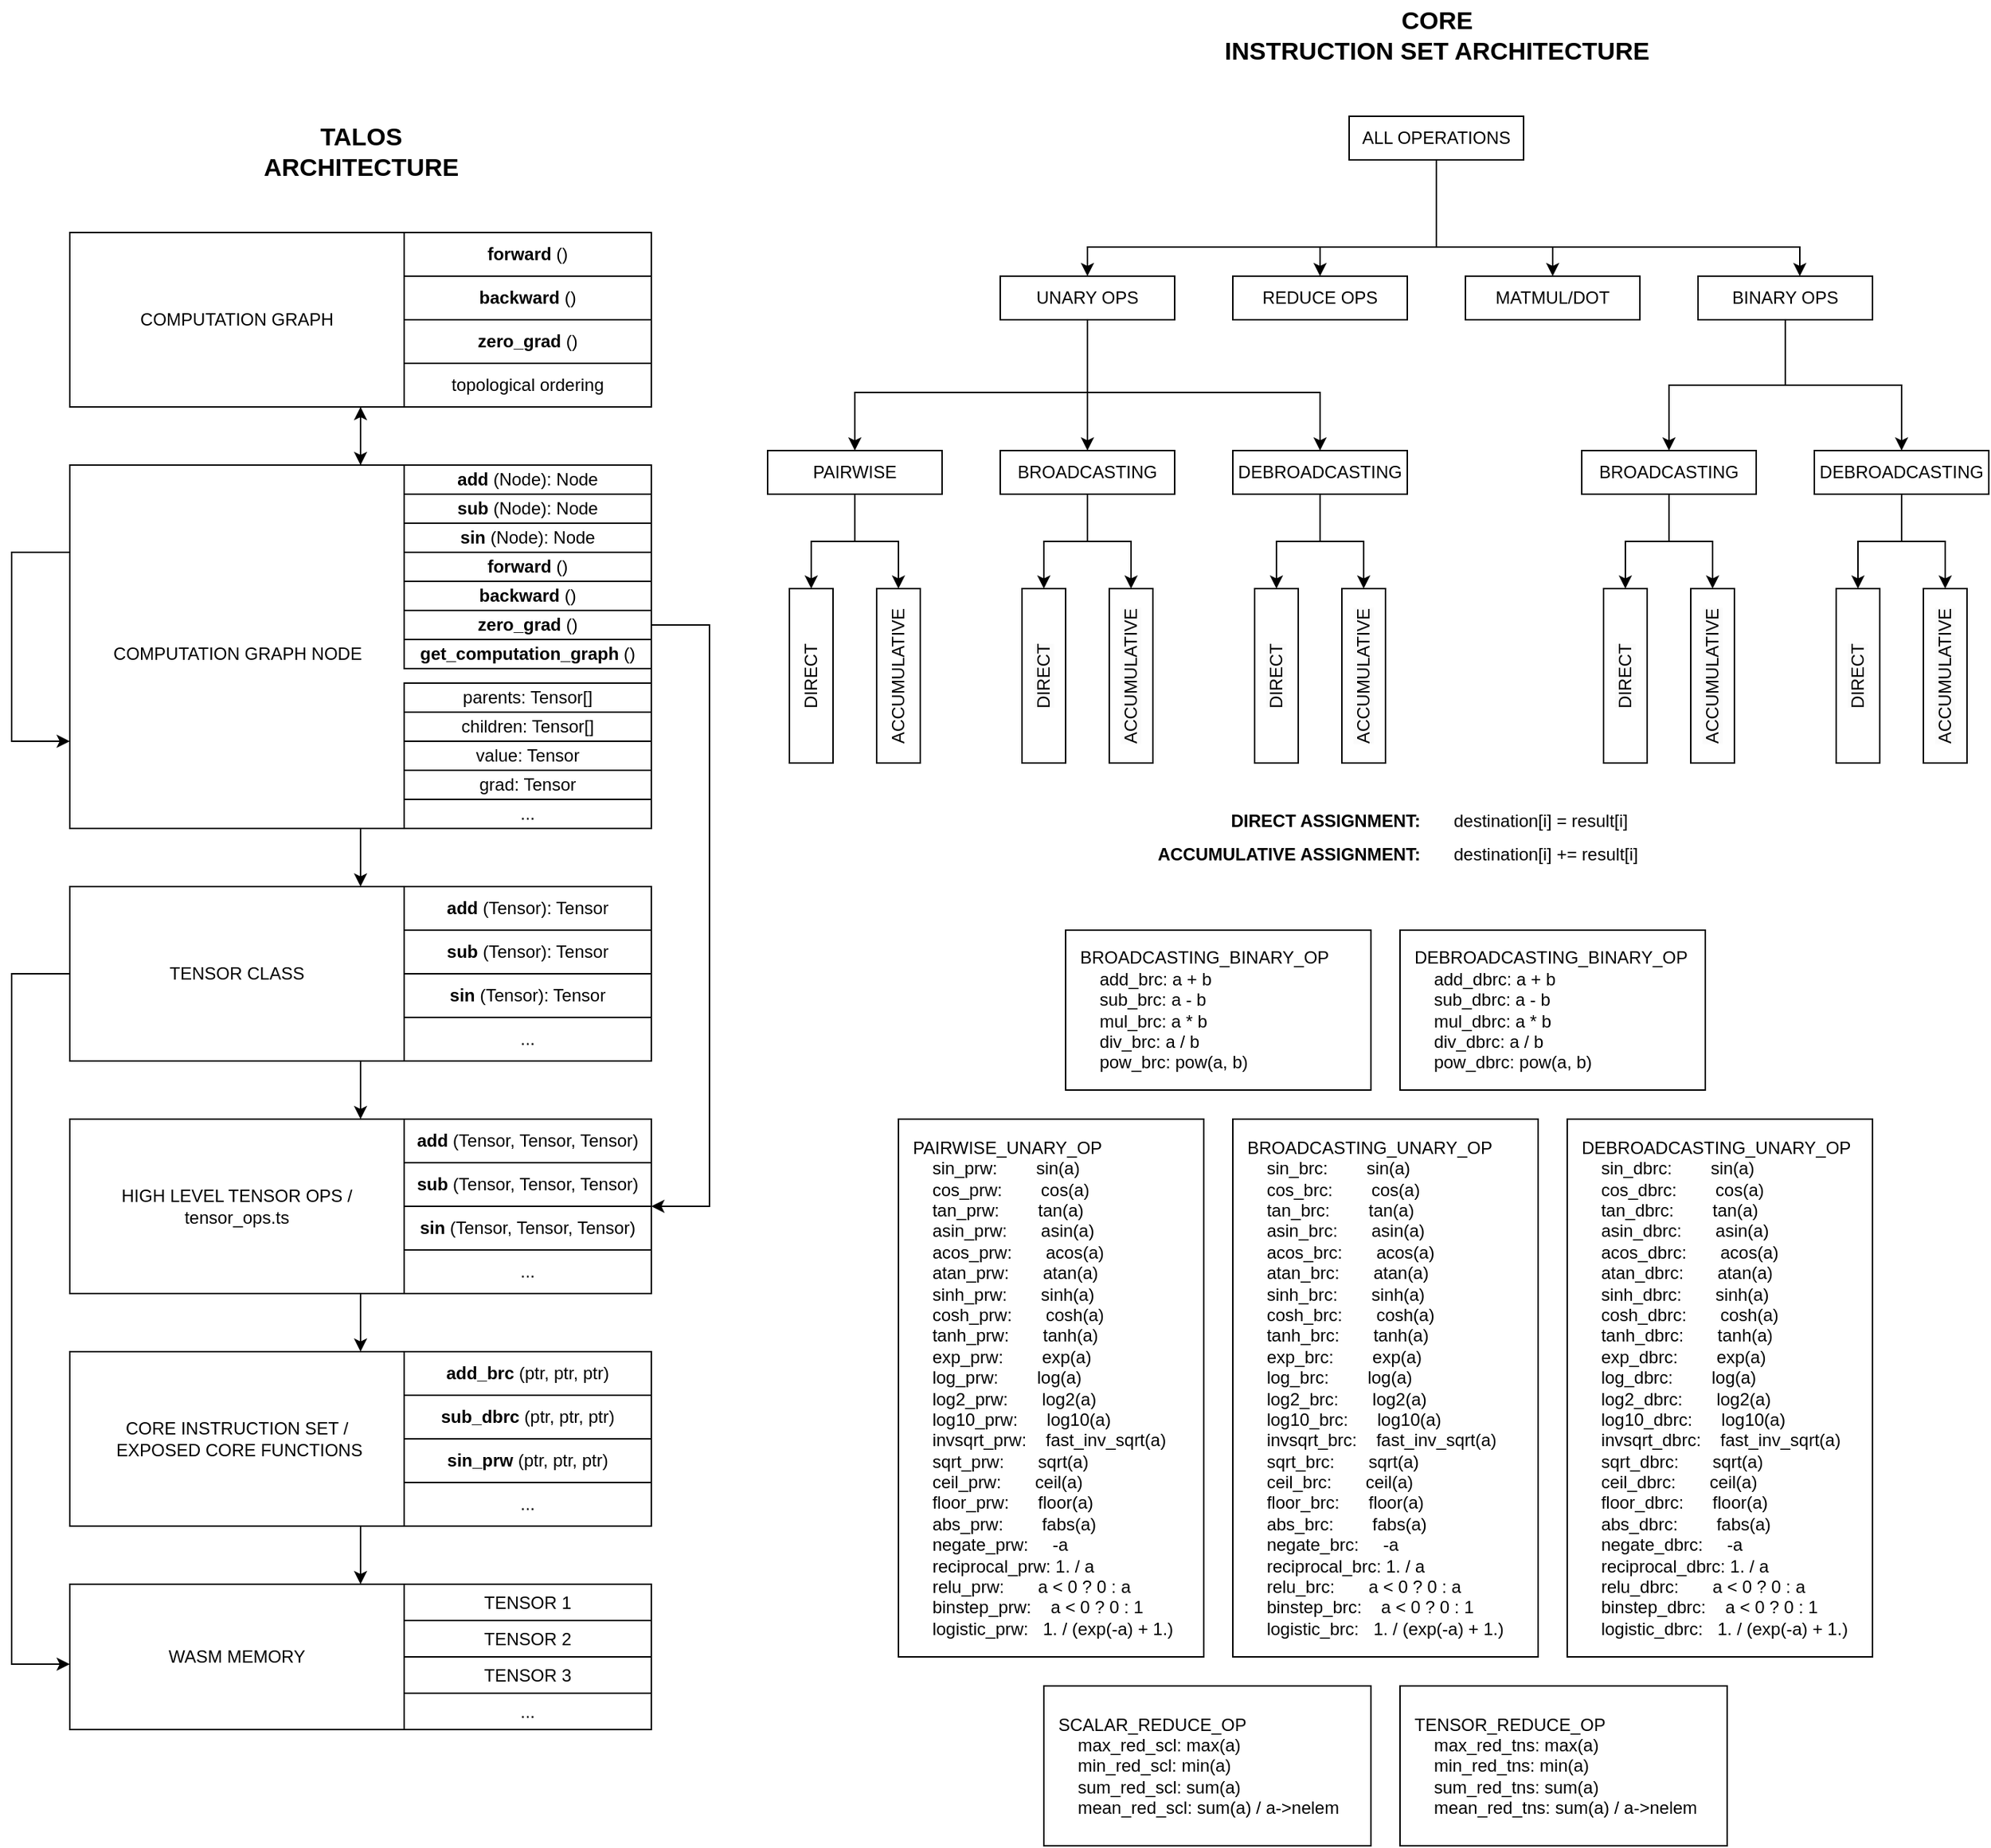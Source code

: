 <mxfile version="24.2.5" type="device">
  <diagram name="Page-1" id="NC5xg8n6S5tjTzDzewW_">
    <mxGraphModel dx="1434" dy="2063" grid="1" gridSize="10" guides="1" tooltips="1" connect="1" arrows="1" fold="1" page="1" pageScale="1" pageWidth="850" pageHeight="1100" math="0" shadow="0">
      <root>
        <mxCell id="0" />
        <mxCell id="1" parent="0" />
        <mxCell id="L-Nm37MA_dD64SVrKHD7-1" style="edgeStyle=orthogonalEdgeStyle;rounded=0;orthogonalLoop=1;jettySize=auto;html=1;" parent="1" source="L-Nm37MA_dD64SVrKHD7-2" target="L-Nm37MA_dD64SVrKHD7-12" edge="1">
          <mxGeometry relative="1" as="geometry">
            <mxPoint x="400" y="680" as="targetPoint" />
            <Array as="points">
              <mxPoint x="480" y="720" />
              <mxPoint x="480" y="720" />
            </Array>
          </mxGeometry>
        </mxCell>
        <mxCell id="L-Nm37MA_dD64SVrKHD7-2" value="" style="rounded=0;whiteSpace=wrap;html=1;" parent="1" vertex="1">
          <mxGeometry x="280" y="580" width="400" height="120" as="geometry" />
        </mxCell>
        <mxCell id="L-Nm37MA_dD64SVrKHD7-3" style="edgeStyle=orthogonalEdgeStyle;rounded=0;orthogonalLoop=1;jettySize=auto;html=1;" parent="1" source="L-Nm37MA_dD64SVrKHD7-4" target="L-Nm37MA_dD64SVrKHD7-2" edge="1">
          <mxGeometry relative="1" as="geometry">
            <Array as="points">
              <mxPoint x="480" y="560" />
              <mxPoint x="480" y="560" />
            </Array>
          </mxGeometry>
        </mxCell>
        <mxCell id="L-Nm37MA_dD64SVrKHD7-4" value="" style="rounded=0;whiteSpace=wrap;html=1;" parent="1" vertex="1">
          <mxGeometry x="280" y="420" width="400" height="120" as="geometry" />
        </mxCell>
        <mxCell id="L-Nm37MA_dD64SVrKHD7-5" style="edgeStyle=orthogonalEdgeStyle;rounded=0;orthogonalLoop=1;jettySize=auto;html=1;" parent="1" source="L-Nm37MA_dD64SVrKHD7-7" target="L-Nm37MA_dD64SVrKHD7-12" edge="1">
          <mxGeometry relative="1" as="geometry">
            <mxPoint x="240" y="680" as="targetPoint" />
            <Array as="points">
              <mxPoint x="240" y="320" />
              <mxPoint x="240" y="795" />
            </Array>
          </mxGeometry>
        </mxCell>
        <mxCell id="L-Nm37MA_dD64SVrKHD7-6" style="edgeStyle=orthogonalEdgeStyle;rounded=0;orthogonalLoop=1;jettySize=auto;html=1;" parent="1" source="L-Nm37MA_dD64SVrKHD7-7" target="L-Nm37MA_dD64SVrKHD7-4" edge="1">
          <mxGeometry relative="1" as="geometry">
            <Array as="points">
              <mxPoint x="480" y="400" />
              <mxPoint x="480" y="400" />
            </Array>
          </mxGeometry>
        </mxCell>
        <mxCell id="L-Nm37MA_dD64SVrKHD7-7" value="" style="rounded=0;whiteSpace=wrap;html=1;" parent="1" vertex="1">
          <mxGeometry x="280" y="260" width="400" height="120" as="geometry" />
        </mxCell>
        <mxCell id="L-Nm37MA_dD64SVrKHD7-8" style="edgeStyle=orthogonalEdgeStyle;rounded=0;orthogonalLoop=1;jettySize=auto;html=1;" parent="1" source="L-Nm37MA_dD64SVrKHD7-34" target="L-Nm37MA_dD64SVrKHD7-7" edge="1">
          <mxGeometry relative="1" as="geometry">
            <mxPoint x="440" y="200" as="sourcePoint" />
            <Array as="points">
              <mxPoint x="480" y="230" />
              <mxPoint x="480" y="230" />
            </Array>
          </mxGeometry>
        </mxCell>
        <mxCell id="L-Nm37MA_dD64SVrKHD7-9" style="edgeStyle=orthogonalEdgeStyle;rounded=0;orthogonalLoop=1;jettySize=auto;html=1;" parent="1" source="L-Nm37MA_dD64SVrKHD7-34" target="L-Nm37MA_dD64SVrKHD7-4" edge="1">
          <mxGeometry relative="1" as="geometry">
            <mxPoint x="630" y="170" as="sourcePoint" />
            <Array as="points">
              <mxPoint x="720" y="80" />
              <mxPoint x="720" y="480" />
            </Array>
          </mxGeometry>
        </mxCell>
        <mxCell id="L-Nm37MA_dD64SVrKHD7-10" style="edgeStyle=orthogonalEdgeStyle;rounded=0;orthogonalLoop=1;jettySize=auto;html=1;" parent="1" source="L-Nm37MA_dD64SVrKHD7-11" target="L-Nm37MA_dD64SVrKHD7-34" edge="1">
          <mxGeometry relative="1" as="geometry">
            <Array as="points">
              <mxPoint x="500" y="60" />
              <mxPoint x="500" y="60" />
            </Array>
          </mxGeometry>
        </mxCell>
        <mxCell id="L-Nm37MA_dD64SVrKHD7-11" value="" style="rounded=0;whiteSpace=wrap;html=1;" parent="1" vertex="1">
          <mxGeometry x="280" y="-190" width="400" height="120" as="geometry" />
        </mxCell>
        <mxCell id="L-Nm37MA_dD64SVrKHD7-12" value="" style="rounded=0;whiteSpace=wrap;html=1;" parent="1" vertex="1">
          <mxGeometry x="280" y="740" width="400" height="100" as="geometry" />
        </mxCell>
        <mxCell id="L-Nm37MA_dD64SVrKHD7-13" value="WASM MEMORY" style="text;html=1;align=center;verticalAlign=middle;whiteSpace=wrap;rounded=0;" parent="1" vertex="1">
          <mxGeometry x="335" y="775" width="120" height="30" as="geometry" />
        </mxCell>
        <mxCell id="L-Nm37MA_dD64SVrKHD7-14" value="TENSOR 1" style="html=1;whiteSpace=wrap;" parent="1" vertex="1">
          <mxGeometry x="510" y="740" width="170" height="25" as="geometry" />
        </mxCell>
        <mxCell id="L-Nm37MA_dD64SVrKHD7-15" value="TENSOR 2" style="html=1;whiteSpace=wrap;" parent="1" vertex="1">
          <mxGeometry x="510" y="765" width="170" height="25" as="geometry" />
        </mxCell>
        <mxCell id="L-Nm37MA_dD64SVrKHD7-16" value="..." style="html=1;whiteSpace=wrap;" parent="1" vertex="1">
          <mxGeometry x="510" y="815" width="170" height="25" as="geometry" />
        </mxCell>
        <mxCell id="L-Nm37MA_dD64SVrKHD7-17" value="&lt;b&gt;add_brc&lt;/b&gt; (ptr, ptr, ptr)" style="rounded=0;whiteSpace=wrap;html=1;" parent="1" vertex="1">
          <mxGeometry x="510" y="580" width="170" height="30" as="geometry" />
        </mxCell>
        <mxCell id="L-Nm37MA_dD64SVrKHD7-18" value="CORE INSTRUCTION SET /&lt;div&gt;&amp;nbsp;EXPOSED CORE FUNCTIONS&lt;/div&gt;" style="text;html=1;align=center;verticalAlign=middle;whiteSpace=wrap;rounded=0;" parent="1" vertex="1">
          <mxGeometry x="300" y="625" width="190" height="30" as="geometry" />
        </mxCell>
        <mxCell id="L-Nm37MA_dD64SVrKHD7-19" value="&lt;b&gt;sub_dbrc&amp;nbsp;&lt;/b&gt;(ptr, ptr, ptr)" style="rounded=0;whiteSpace=wrap;html=1;" parent="1" vertex="1">
          <mxGeometry x="510" y="610" width="170" height="30" as="geometry" />
        </mxCell>
        <mxCell id="L-Nm37MA_dD64SVrKHD7-20" value="&lt;b&gt;sin_prw&amp;nbsp;&lt;/b&gt;(ptr, ptr, ptr)" style="rounded=0;whiteSpace=wrap;html=1;" parent="1" vertex="1">
          <mxGeometry x="510" y="640" width="170" height="30" as="geometry" />
        </mxCell>
        <mxCell id="L-Nm37MA_dD64SVrKHD7-21" value="..." style="rounded=0;whiteSpace=wrap;html=1;" parent="1" vertex="1">
          <mxGeometry x="510" y="670" width="170" height="30" as="geometry" />
        </mxCell>
        <mxCell id="L-Nm37MA_dD64SVrKHD7-22" value="HIGH LEVEL TENSOR OPS /&lt;div&gt;tensor_ops.ts&lt;/div&gt;" style="text;html=1;align=center;verticalAlign=middle;whiteSpace=wrap;rounded=0;" parent="1" vertex="1">
          <mxGeometry x="280" y="465" width="230" height="30" as="geometry" />
        </mxCell>
        <mxCell id="L-Nm37MA_dD64SVrKHD7-23" value="&lt;b&gt;add&lt;/b&gt; (Tensor, Tensor, Tensor)" style="rounded=0;whiteSpace=wrap;html=1;" parent="1" vertex="1">
          <mxGeometry x="510" y="420" width="170" height="30" as="geometry" />
        </mxCell>
        <mxCell id="L-Nm37MA_dD64SVrKHD7-24" value="&lt;b&gt;sub&lt;/b&gt; (Tensor, Tensor, Tensor)" style="rounded=0;whiteSpace=wrap;html=1;" parent="1" vertex="1">
          <mxGeometry x="510" y="450" width="170" height="30" as="geometry" />
        </mxCell>
        <mxCell id="L-Nm37MA_dD64SVrKHD7-25" value="&lt;b&gt;sin&amp;nbsp;&lt;/b&gt;(Tensor, Tensor, Tensor)" style="rounded=0;whiteSpace=wrap;html=1;" parent="1" vertex="1">
          <mxGeometry x="510" y="480" width="170" height="30" as="geometry" />
        </mxCell>
        <mxCell id="L-Nm37MA_dD64SVrKHD7-26" value="..." style="rounded=0;whiteSpace=wrap;html=1;" parent="1" vertex="1">
          <mxGeometry x="510" y="510" width="170" height="30" as="geometry" />
        </mxCell>
        <mxCell id="L-Nm37MA_dD64SVrKHD7-27" value="&lt;b&gt;add&lt;/b&gt; (Tensor): Tensor" style="rounded=0;whiteSpace=wrap;html=1;" parent="1" vertex="1">
          <mxGeometry x="510" y="260" width="170" height="30" as="geometry" />
        </mxCell>
        <mxCell id="L-Nm37MA_dD64SVrKHD7-28" value="&lt;b&gt;sub&lt;/b&gt; (Tensor): Tensor" style="rounded=0;whiteSpace=wrap;html=1;" parent="1" vertex="1">
          <mxGeometry x="510" y="290" width="170" height="30" as="geometry" />
        </mxCell>
        <mxCell id="L-Nm37MA_dD64SVrKHD7-29" value="&lt;b&gt;sin&lt;/b&gt; (Tensor): Tensor" style="rounded=0;whiteSpace=wrap;html=1;" parent="1" vertex="1">
          <mxGeometry x="510" y="320" width="170" height="30" as="geometry" />
        </mxCell>
        <mxCell id="L-Nm37MA_dD64SVrKHD7-30" value="..." style="rounded=0;whiteSpace=wrap;html=1;" parent="1" vertex="1">
          <mxGeometry x="510" y="350" width="170" height="30" as="geometry" />
        </mxCell>
        <mxCell id="L-Nm37MA_dD64SVrKHD7-31" value="TENSOR 3" style="html=1;whiteSpace=wrap;" parent="1" vertex="1">
          <mxGeometry x="510" y="790" width="170" height="25" as="geometry" />
        </mxCell>
        <mxCell id="L-Nm37MA_dD64SVrKHD7-32" value="TENSOR CLASS" style="text;html=1;align=center;verticalAlign=middle;whiteSpace=wrap;rounded=0;" parent="1" vertex="1">
          <mxGeometry x="345" y="305" width="100" height="30" as="geometry" />
        </mxCell>
        <mxCell id="L-Nm37MA_dD64SVrKHD7-33" style="edgeStyle=orthogonalEdgeStyle;rounded=0;orthogonalLoop=1;jettySize=auto;html=1;" parent="1" source="L-Nm37MA_dD64SVrKHD7-34" target="L-Nm37MA_dD64SVrKHD7-11" edge="1">
          <mxGeometry relative="1" as="geometry">
            <Array as="points">
              <mxPoint x="460" y="60" />
              <mxPoint x="460" y="60" />
            </Array>
          </mxGeometry>
        </mxCell>
        <mxCell id="L-Nm37MA_dD64SVrKHD7-34" value="" style="rounded=0;whiteSpace=wrap;html=1;" parent="1" vertex="1">
          <mxGeometry x="280" y="-30" width="400" height="250" as="geometry" />
        </mxCell>
        <mxCell id="L-Nm37MA_dD64SVrKHD7-35" value="&lt;b&gt;add&lt;/b&gt; (Node): Node" style="rounded=0;whiteSpace=wrap;html=1;" parent="1" vertex="1">
          <mxGeometry x="510" y="-30" width="170" height="20" as="geometry" />
        </mxCell>
        <mxCell id="L-Nm37MA_dD64SVrKHD7-36" value="&lt;b&gt;sub&lt;/b&gt; (Node): Node" style="rounded=0;whiteSpace=wrap;html=1;" parent="1" vertex="1">
          <mxGeometry x="510" y="-10" width="170" height="20" as="geometry" />
        </mxCell>
        <mxCell id="L-Nm37MA_dD64SVrKHD7-37" value="&lt;b&gt;sin&lt;/b&gt; (Node): Node" style="rounded=0;whiteSpace=wrap;html=1;" parent="1" vertex="1">
          <mxGeometry x="510" y="10" width="170" height="20" as="geometry" />
        </mxCell>
        <mxCell id="L-Nm37MA_dD64SVrKHD7-38" value="..." style="rounded=0;whiteSpace=wrap;html=1;" parent="1" vertex="1">
          <mxGeometry x="510" y="200" width="170" height="20" as="geometry" />
        </mxCell>
        <mxCell id="L-Nm37MA_dD64SVrKHD7-39" value="COMPUTATION GRAPH NODE" style="text;html=1;align=center;verticalAlign=middle;resizable=0;points=[];autosize=1;strokeColor=none;fillColor=none;" parent="1" vertex="1">
          <mxGeometry x="300" y="85" width="190" height="30" as="geometry" />
        </mxCell>
        <mxCell id="L-Nm37MA_dD64SVrKHD7-40" style="edgeStyle=orthogonalEdgeStyle;rounded=0;orthogonalLoop=1;jettySize=auto;html=1;" parent="1" source="L-Nm37MA_dD64SVrKHD7-34" target="L-Nm37MA_dD64SVrKHD7-34" edge="1">
          <mxGeometry relative="1" as="geometry">
            <Array as="points">
              <mxPoint x="240" y="30" />
            </Array>
          </mxGeometry>
        </mxCell>
        <mxCell id="L-Nm37MA_dD64SVrKHD7-41" value="COMPUTATION GRAPH" style="text;html=1;align=center;verticalAlign=middle;whiteSpace=wrap;rounded=0;" parent="1" vertex="1">
          <mxGeometry x="320" y="-145" width="150" height="30" as="geometry" />
        </mxCell>
        <mxCell id="L-Nm37MA_dD64SVrKHD7-42" value="&lt;b&gt;forward &lt;/b&gt;()" style="rounded=0;whiteSpace=wrap;html=1;" parent="1" vertex="1">
          <mxGeometry x="510" y="-190" width="170" height="30" as="geometry" />
        </mxCell>
        <mxCell id="L-Nm37MA_dD64SVrKHD7-43" value="&lt;b&gt;backward&lt;/b&gt;&amp;nbsp;()" style="rounded=0;whiteSpace=wrap;html=1;" parent="1" vertex="1">
          <mxGeometry x="510" y="-160" width="170" height="30" as="geometry" />
        </mxCell>
        <mxCell id="L-Nm37MA_dD64SVrKHD7-44" value="&lt;b&gt;zero_grad &lt;/b&gt;()" style="rounded=0;whiteSpace=wrap;html=1;" parent="1" vertex="1">
          <mxGeometry x="510" y="-130" width="170" height="30" as="geometry" />
        </mxCell>
        <mxCell id="L-Nm37MA_dD64SVrKHD7-45" value="topological ordering" style="rounded=0;whiteSpace=wrap;html=1;" parent="1" vertex="1">
          <mxGeometry x="510" y="-100" width="170" height="30" as="geometry" />
        </mxCell>
        <mxCell id="L-Nm37MA_dD64SVrKHD7-46" value="&lt;b&gt;forward &lt;/b&gt;()" style="rounded=0;whiteSpace=wrap;html=1;" parent="1" vertex="1">
          <mxGeometry x="510" y="30" width="170" height="20" as="geometry" />
        </mxCell>
        <mxCell id="L-Nm37MA_dD64SVrKHD7-47" value="&lt;b&gt;backward &lt;/b&gt;()" style="rounded=0;whiteSpace=wrap;html=1;" parent="1" vertex="1">
          <mxGeometry x="510" y="50" width="170" height="20" as="geometry" />
        </mxCell>
        <mxCell id="L-Nm37MA_dD64SVrKHD7-48" value="&lt;b&gt;zero_grad&amp;nbsp;&lt;/b&gt;()" style="rounded=0;whiteSpace=wrap;html=1;" parent="1" vertex="1">
          <mxGeometry x="510" y="70" width="170" height="20" as="geometry" />
        </mxCell>
        <mxCell id="L-Nm37MA_dD64SVrKHD7-49" value="&lt;b&gt;get_computation_graph &lt;/b&gt;()" style="rounded=0;whiteSpace=wrap;html=1;" parent="1" vertex="1">
          <mxGeometry x="510" y="90" width="170" height="20" as="geometry" />
        </mxCell>
        <mxCell id="L-Nm37MA_dD64SVrKHD7-50" value="value: Tensor" style="rounded=0;whiteSpace=wrap;html=1;" parent="1" vertex="1">
          <mxGeometry x="510" y="160" width="170" height="20" as="geometry" />
        </mxCell>
        <mxCell id="L-Nm37MA_dD64SVrKHD7-51" value="grad: Tensor" style="rounded=0;whiteSpace=wrap;html=1;" parent="1" vertex="1">
          <mxGeometry x="510" y="180" width="170" height="20" as="geometry" />
        </mxCell>
        <mxCell id="L-Nm37MA_dD64SVrKHD7-52" value="parents: Tensor[]" style="rounded=0;whiteSpace=wrap;html=1;" parent="1" vertex="1">
          <mxGeometry x="510" y="120" width="170" height="20" as="geometry" />
        </mxCell>
        <mxCell id="L-Nm37MA_dD64SVrKHD7-53" value="children: Tensor[]" style="rounded=0;whiteSpace=wrap;html=1;" parent="1" vertex="1">
          <mxGeometry x="510" y="140" width="170" height="20" as="geometry" />
        </mxCell>
        <mxCell id="L-Nm37MA_dD64SVrKHD7-54" value="&lt;span style=&quot;font-size: 17px;&quot;&gt;&lt;b&gt;TALOS&lt;/b&gt;&lt;/span&gt;&lt;div&gt;&lt;span style=&quot;font-size: 17px;&quot;&gt;&lt;b&gt;ARCHITECTURE&lt;/b&gt;&lt;/span&gt;&lt;/div&gt;" style="text;html=1;align=center;verticalAlign=middle;resizable=0;points=[];autosize=1;strokeColor=none;fillColor=none;" parent="1" vertex="1">
          <mxGeometry x="400" y="-270" width="160" height="50" as="geometry" />
        </mxCell>
        <mxCell id="L-Nm37MA_dD64SVrKHD7-55" style="edgeStyle=orthogonalEdgeStyle;rounded=0;orthogonalLoop=1;jettySize=auto;html=1;" parent="1" source="L-Nm37MA_dD64SVrKHD7-59" target="L-Nm37MA_dD64SVrKHD7-63" edge="1">
          <mxGeometry relative="1" as="geometry">
            <Array as="points">
              <mxPoint x="1220" y="-180" />
              <mxPoint x="980" y="-180" />
            </Array>
          </mxGeometry>
        </mxCell>
        <mxCell id="L-Nm37MA_dD64SVrKHD7-56" style="edgeStyle=orthogonalEdgeStyle;rounded=0;orthogonalLoop=1;jettySize=auto;html=1;" parent="1" source="L-Nm37MA_dD64SVrKHD7-59" target="L-Nm37MA_dD64SVrKHD7-85" edge="1">
          <mxGeometry relative="1" as="geometry">
            <Array as="points">
              <mxPoint x="1220" y="-180" />
              <mxPoint x="1470" y="-180" />
            </Array>
          </mxGeometry>
        </mxCell>
        <mxCell id="L-Nm37MA_dD64SVrKHD7-57" style="edgeStyle=orthogonalEdgeStyle;rounded=0;orthogonalLoop=1;jettySize=auto;html=1;" parent="1" source="L-Nm37MA_dD64SVrKHD7-59" target="L-Nm37MA_dD64SVrKHD7-65" edge="1">
          <mxGeometry relative="1" as="geometry">
            <Array as="points">
              <mxPoint x="1220" y="-180" />
              <mxPoint x="1140" y="-180" />
            </Array>
          </mxGeometry>
        </mxCell>
        <mxCell id="L-Nm37MA_dD64SVrKHD7-58" style="edgeStyle=orthogonalEdgeStyle;rounded=0;orthogonalLoop=1;jettySize=auto;html=1;" parent="1" source="L-Nm37MA_dD64SVrKHD7-59" target="L-Nm37MA_dD64SVrKHD7-83" edge="1">
          <mxGeometry relative="1" as="geometry">
            <Array as="points">
              <mxPoint x="1220" y="-180" />
              <mxPoint x="1300" y="-180" />
            </Array>
          </mxGeometry>
        </mxCell>
        <mxCell id="L-Nm37MA_dD64SVrKHD7-59" value="ALL OPERATIONS" style="rounded=0;whiteSpace=wrap;html=1;" parent="1" vertex="1">
          <mxGeometry x="1160" y="-270" width="120" height="30" as="geometry" />
        </mxCell>
        <mxCell id="L-Nm37MA_dD64SVrKHD7-60" style="edgeStyle=orthogonalEdgeStyle;rounded=0;orthogonalLoop=1;jettySize=auto;html=1;" parent="1" source="L-Nm37MA_dD64SVrKHD7-63" target="L-Nm37MA_dD64SVrKHD7-68" edge="1">
          <mxGeometry relative="1" as="geometry" />
        </mxCell>
        <mxCell id="L-Nm37MA_dD64SVrKHD7-61" style="edgeStyle=orthogonalEdgeStyle;rounded=0;orthogonalLoop=1;jettySize=auto;html=1;" parent="1" source="L-Nm37MA_dD64SVrKHD7-63" target="L-Nm37MA_dD64SVrKHD7-71" edge="1">
          <mxGeometry relative="1" as="geometry">
            <Array as="points">
              <mxPoint x="980" y="-80" />
              <mxPoint x="1140" y="-80" />
            </Array>
          </mxGeometry>
        </mxCell>
        <mxCell id="L-Nm37MA_dD64SVrKHD7-62" style="edgeStyle=orthogonalEdgeStyle;rounded=0;orthogonalLoop=1;jettySize=auto;html=1;" parent="1" source="L-Nm37MA_dD64SVrKHD7-63" target="L-Nm37MA_dD64SVrKHD7-74" edge="1">
          <mxGeometry relative="1" as="geometry">
            <Array as="points">
              <mxPoint x="980" y="-80" />
              <mxPoint x="820" y="-80" />
            </Array>
          </mxGeometry>
        </mxCell>
        <mxCell id="L-Nm37MA_dD64SVrKHD7-63" value="UNARY OPS" style="rounded=0;whiteSpace=wrap;html=1;" parent="1" vertex="1">
          <mxGeometry x="920" y="-160" width="120" height="30" as="geometry" />
        </mxCell>
        <mxCell id="L-Nm37MA_dD64SVrKHD7-64" style="edgeStyle=orthogonalEdgeStyle;rounded=0;orthogonalLoop=1;jettySize=auto;html=1;" parent="1" source="L-Nm37MA_dD64SVrKHD7-85" target="L-Nm37MA_dD64SVrKHD7-77" edge="1">
          <mxGeometry relative="1" as="geometry" />
        </mxCell>
        <mxCell id="L-Nm37MA_dD64SVrKHD7-65" value="REDUCE OPS" style="rounded=0;whiteSpace=wrap;html=1;" parent="1" vertex="1">
          <mxGeometry x="1080" y="-160" width="120" height="30" as="geometry" />
        </mxCell>
        <mxCell id="L-Nm37MA_dD64SVrKHD7-66" style="edgeStyle=orthogonalEdgeStyle;rounded=0;orthogonalLoop=1;jettySize=auto;html=1;" parent="1" source="L-Nm37MA_dD64SVrKHD7-68" target="L-Nm37MA_dD64SVrKHD7-86" edge="1">
          <mxGeometry relative="1" as="geometry" />
        </mxCell>
        <mxCell id="L-Nm37MA_dD64SVrKHD7-67" style="edgeStyle=orthogonalEdgeStyle;rounded=0;orthogonalLoop=1;jettySize=auto;html=1;" parent="1" source="L-Nm37MA_dD64SVrKHD7-68" target="L-Nm37MA_dD64SVrKHD7-87" edge="1">
          <mxGeometry relative="1" as="geometry" />
        </mxCell>
        <mxCell id="L-Nm37MA_dD64SVrKHD7-68" value="BROADCASTING" style="rounded=0;whiteSpace=wrap;html=1;" parent="1" vertex="1">
          <mxGeometry x="920" y="-40" width="120" height="30" as="geometry" />
        </mxCell>
        <mxCell id="L-Nm37MA_dD64SVrKHD7-69" style="edgeStyle=orthogonalEdgeStyle;rounded=0;orthogonalLoop=1;jettySize=auto;html=1;" parent="1" source="L-Nm37MA_dD64SVrKHD7-71" target="L-Nm37MA_dD64SVrKHD7-88" edge="1">
          <mxGeometry relative="1" as="geometry" />
        </mxCell>
        <mxCell id="L-Nm37MA_dD64SVrKHD7-70" style="edgeStyle=orthogonalEdgeStyle;rounded=0;orthogonalLoop=1;jettySize=auto;html=1;" parent="1" source="L-Nm37MA_dD64SVrKHD7-71" target="L-Nm37MA_dD64SVrKHD7-89" edge="1">
          <mxGeometry relative="1" as="geometry" />
        </mxCell>
        <mxCell id="L-Nm37MA_dD64SVrKHD7-71" value="DEBROADCASTING" style="rounded=0;whiteSpace=wrap;html=1;" parent="1" vertex="1">
          <mxGeometry x="1080" y="-40" width="120" height="30" as="geometry" />
        </mxCell>
        <mxCell id="L-Nm37MA_dD64SVrKHD7-72" style="edgeStyle=orthogonalEdgeStyle;rounded=0;orthogonalLoop=1;jettySize=auto;html=1;" parent="1" source="L-Nm37MA_dD64SVrKHD7-74" target="L-Nm37MA_dD64SVrKHD7-81" edge="1">
          <mxGeometry relative="1" as="geometry" />
        </mxCell>
        <mxCell id="L-Nm37MA_dD64SVrKHD7-73" style="edgeStyle=orthogonalEdgeStyle;rounded=0;orthogonalLoop=1;jettySize=auto;html=1;" parent="1" source="L-Nm37MA_dD64SVrKHD7-74" target="L-Nm37MA_dD64SVrKHD7-82" edge="1">
          <mxGeometry relative="1" as="geometry" />
        </mxCell>
        <mxCell id="L-Nm37MA_dD64SVrKHD7-74" value="PAIRWISE" style="rounded=0;whiteSpace=wrap;html=1;" parent="1" vertex="1">
          <mxGeometry x="760" y="-40" width="120" height="30" as="geometry" />
        </mxCell>
        <mxCell id="L-Nm37MA_dD64SVrKHD7-75" style="edgeStyle=orthogonalEdgeStyle;rounded=0;orthogonalLoop=1;jettySize=auto;html=1;" parent="1" source="L-Nm37MA_dD64SVrKHD7-77" target="L-Nm37MA_dD64SVrKHD7-90" edge="1">
          <mxGeometry relative="1" as="geometry" />
        </mxCell>
        <mxCell id="L-Nm37MA_dD64SVrKHD7-76" style="edgeStyle=orthogonalEdgeStyle;rounded=0;orthogonalLoop=1;jettySize=auto;html=1;" parent="1" source="L-Nm37MA_dD64SVrKHD7-77" target="L-Nm37MA_dD64SVrKHD7-91" edge="1">
          <mxGeometry relative="1" as="geometry" />
        </mxCell>
        <mxCell id="L-Nm37MA_dD64SVrKHD7-77" value="BROADCASTING" style="rounded=0;whiteSpace=wrap;html=1;" parent="1" vertex="1">
          <mxGeometry x="1320" y="-40" width="120" height="30" as="geometry" />
        </mxCell>
        <mxCell id="L-Nm37MA_dD64SVrKHD7-78" style="edgeStyle=orthogonalEdgeStyle;rounded=0;orthogonalLoop=1;jettySize=auto;html=1;" parent="1" source="L-Nm37MA_dD64SVrKHD7-80" target="L-Nm37MA_dD64SVrKHD7-92" edge="1">
          <mxGeometry relative="1" as="geometry" />
        </mxCell>
        <mxCell id="L-Nm37MA_dD64SVrKHD7-79" style="edgeStyle=orthogonalEdgeStyle;rounded=0;orthogonalLoop=1;jettySize=auto;html=1;" parent="1" source="L-Nm37MA_dD64SVrKHD7-80" target="L-Nm37MA_dD64SVrKHD7-93" edge="1">
          <mxGeometry relative="1" as="geometry" />
        </mxCell>
        <mxCell id="L-Nm37MA_dD64SVrKHD7-80" value="DEBROADCASTING" style="rounded=0;whiteSpace=wrap;html=1;" parent="1" vertex="1">
          <mxGeometry x="1480" y="-40" width="120" height="30" as="geometry" />
        </mxCell>
        <mxCell id="L-Nm37MA_dD64SVrKHD7-81" value="DIRECT" style="rounded=0;whiteSpace=wrap;html=1;direction=east;rotation=270;" parent="1" vertex="1">
          <mxGeometry x="730" y="100" width="120" height="30" as="geometry" />
        </mxCell>
        <mxCell id="L-Nm37MA_dD64SVrKHD7-82" value="ACCUMULATIVE" style="rounded=0;whiteSpace=wrap;html=1;direction=east;rotation=270;" parent="1" vertex="1">
          <mxGeometry x="790" y="100" width="120" height="30" as="geometry" />
        </mxCell>
        <mxCell id="L-Nm37MA_dD64SVrKHD7-83" value="MATMUL/DOT" style="rounded=0;whiteSpace=wrap;html=1;" parent="1" vertex="1">
          <mxGeometry x="1240" y="-160" width="120" height="30" as="geometry" />
        </mxCell>
        <mxCell id="L-Nm37MA_dD64SVrKHD7-84" style="edgeStyle=orthogonalEdgeStyle;rounded=0;orthogonalLoop=1;jettySize=auto;html=1;" parent="1" source="L-Nm37MA_dD64SVrKHD7-85" target="L-Nm37MA_dD64SVrKHD7-80" edge="1">
          <mxGeometry relative="1" as="geometry" />
        </mxCell>
        <mxCell id="L-Nm37MA_dD64SVrKHD7-85" value="BINARY OPS" style="rounded=0;whiteSpace=wrap;html=1;" parent="1" vertex="1">
          <mxGeometry x="1400" y="-160" width="120" height="30" as="geometry" />
        </mxCell>
        <mxCell id="L-Nm37MA_dD64SVrKHD7-86" value="&lt;span style=&quot;color: rgb(0, 0, 0); font-family: Helvetica; font-size: 12px; font-style: normal; font-variant-ligatures: normal; font-variant-caps: normal; font-weight: 400; letter-spacing: normal; orphans: 2; text-align: center; text-indent: 0px; text-transform: none; widows: 2; word-spacing: 0px; -webkit-text-stroke-width: 0px; white-space: normal; background-color: rgb(251, 251, 251); text-decoration-thickness: initial; text-decoration-style: initial; text-decoration-color: initial; display: inline !important; float: none;&quot;&gt;DIRECT&lt;/span&gt;" style="rounded=0;whiteSpace=wrap;html=1;direction=east;rotation=270;" parent="1" vertex="1">
          <mxGeometry x="890" y="100" width="120" height="30" as="geometry" />
        </mxCell>
        <mxCell id="L-Nm37MA_dD64SVrKHD7-87" value="&lt;span style=&quot;color: rgb(0, 0, 0); font-family: Helvetica; font-size: 12px; font-style: normal; font-variant-ligatures: normal; font-variant-caps: normal; font-weight: 400; letter-spacing: normal; orphans: 2; text-align: center; text-indent: 0px; text-transform: none; widows: 2; word-spacing: 0px; -webkit-text-stroke-width: 0px; white-space: normal; background-color: rgb(251, 251, 251); text-decoration-thickness: initial; text-decoration-style: initial; text-decoration-color: initial; display: inline !important; float: none;&quot;&gt;ACCUMULATIVE&lt;/span&gt;" style="rounded=0;whiteSpace=wrap;html=1;direction=east;rotation=270;" parent="1" vertex="1">
          <mxGeometry x="950" y="100" width="120" height="30" as="geometry" />
        </mxCell>
        <mxCell id="L-Nm37MA_dD64SVrKHD7-88" value="&lt;span style=&quot;color: rgb(0, 0, 0); font-family: Helvetica; font-size: 12px; font-style: normal; font-variant-ligatures: normal; font-variant-caps: normal; font-weight: 400; letter-spacing: normal; orphans: 2; text-align: center; text-indent: 0px; text-transform: none; widows: 2; word-spacing: 0px; -webkit-text-stroke-width: 0px; white-space: normal; background-color: rgb(251, 251, 251); text-decoration-thickness: initial; text-decoration-style: initial; text-decoration-color: initial; display: inline !important; float: none;&quot;&gt;DIRECT&lt;/span&gt;" style="rounded=0;whiteSpace=wrap;html=1;direction=east;rotation=270;" parent="1" vertex="1">
          <mxGeometry x="1050" y="100" width="120" height="30" as="geometry" />
        </mxCell>
        <mxCell id="L-Nm37MA_dD64SVrKHD7-89" value="&lt;span style=&quot;color: rgb(0, 0, 0); font-family: Helvetica; font-size: 12px; font-style: normal; font-variant-ligatures: normal; font-variant-caps: normal; font-weight: 400; letter-spacing: normal; orphans: 2; text-align: center; text-indent: 0px; text-transform: none; widows: 2; word-spacing: 0px; -webkit-text-stroke-width: 0px; white-space: normal; background-color: rgb(251, 251, 251); text-decoration-thickness: initial; text-decoration-style: initial; text-decoration-color: initial; display: inline !important; float: none;&quot;&gt;ACCUMULATIVE&lt;/span&gt;" style="rounded=0;whiteSpace=wrap;html=1;direction=east;rotation=270;" parent="1" vertex="1">
          <mxGeometry x="1110" y="100" width="120" height="30" as="geometry" />
        </mxCell>
        <mxCell id="L-Nm37MA_dD64SVrKHD7-90" value="&lt;span style=&quot;color: rgb(0, 0, 0); font-family: Helvetica; font-size: 12px; font-style: normal; font-variant-ligatures: normal; font-variant-caps: normal; font-weight: 400; letter-spacing: normal; orphans: 2; text-align: center; text-indent: 0px; text-transform: none; widows: 2; word-spacing: 0px; -webkit-text-stroke-width: 0px; white-space: normal; background-color: rgb(251, 251, 251); text-decoration-thickness: initial; text-decoration-style: initial; text-decoration-color: initial; display: inline !important; float: none;&quot;&gt;DIRECT&lt;/span&gt;" style="rounded=0;whiteSpace=wrap;html=1;direction=east;rotation=270;" parent="1" vertex="1">
          <mxGeometry x="1290" y="100" width="120" height="30" as="geometry" />
        </mxCell>
        <mxCell id="L-Nm37MA_dD64SVrKHD7-91" value="&lt;span style=&quot;color: rgb(0, 0, 0); font-family: Helvetica; font-size: 12px; font-style: normal; font-variant-ligatures: normal; font-variant-caps: normal; font-weight: 400; letter-spacing: normal; orphans: 2; text-align: center; text-indent: 0px; text-transform: none; widows: 2; word-spacing: 0px; -webkit-text-stroke-width: 0px; white-space: normal; background-color: rgb(251, 251, 251); text-decoration-thickness: initial; text-decoration-style: initial; text-decoration-color: initial; display: inline !important; float: none;&quot;&gt;ACCUMULATIVE&lt;/span&gt;" style="rounded=0;whiteSpace=wrap;html=1;direction=east;rotation=270;" parent="1" vertex="1">
          <mxGeometry x="1350" y="100" width="120" height="30" as="geometry" />
        </mxCell>
        <mxCell id="L-Nm37MA_dD64SVrKHD7-92" value="&lt;span style=&quot;color: rgb(0, 0, 0); font-family: Helvetica; font-size: 12px; font-style: normal; font-variant-ligatures: normal; font-variant-caps: normal; font-weight: 400; letter-spacing: normal; orphans: 2; text-align: center; text-indent: 0px; text-transform: none; widows: 2; word-spacing: 0px; -webkit-text-stroke-width: 0px; white-space: normal; background-color: rgb(251, 251, 251); text-decoration-thickness: initial; text-decoration-style: initial; text-decoration-color: initial; display: inline !important; float: none;&quot;&gt;DIRECT&lt;/span&gt;" style="rounded=0;whiteSpace=wrap;html=1;direction=east;rotation=270;" parent="1" vertex="1">
          <mxGeometry x="1450" y="100" width="120" height="30" as="geometry" />
        </mxCell>
        <mxCell id="L-Nm37MA_dD64SVrKHD7-93" value="&lt;span style=&quot;color: rgb(0, 0, 0); font-family: Helvetica; font-size: 12px; font-style: normal; font-variant-ligatures: normal; font-variant-caps: normal; font-weight: 400; letter-spacing: normal; orphans: 2; text-align: center; text-indent: 0px; text-transform: none; widows: 2; word-spacing: 0px; -webkit-text-stroke-width: 0px; white-space: normal; background-color: rgb(251, 251, 251); text-decoration-thickness: initial; text-decoration-style: initial; text-decoration-color: initial; display: inline !important; float: none;&quot;&gt;ACCUMULATIVE&lt;/span&gt;" style="rounded=0;whiteSpace=wrap;html=1;direction=east;rotation=270;" parent="1" vertex="1">
          <mxGeometry x="1510" y="100" width="120" height="30" as="geometry" />
        </mxCell>
        <mxCell id="L-Nm37MA_dD64SVrKHD7-94" value="&lt;font style=&quot;font-size: 17px;&quot;&gt;&lt;b&gt;CORE&lt;/b&gt;&lt;/font&gt;&lt;div&gt;&lt;font style=&quot;font-size: 17px;&quot;&gt;&lt;b&gt;INSTRUCTION SET ARCHITECTURE&lt;/b&gt;&lt;/font&gt;&lt;/div&gt;" style="text;html=1;align=center;verticalAlign=middle;resizable=0;points=[];autosize=1;strokeColor=none;fillColor=none;" parent="1" vertex="1">
          <mxGeometry x="1060" y="-350" width="320" height="50" as="geometry" />
        </mxCell>
        <mxCell id="L-Nm37MA_dD64SVrKHD7-95" value="&lt;div style=&quot;&quot;&gt;&lt;span style=&quot;background-color: initial;&quot;&gt;&lt;b&gt;DIRECT ASSIGNMENT:&lt;/b&gt;&lt;/span&gt;&lt;/div&gt;" style="text;html=1;align=right;verticalAlign=middle;resizable=0;points=[];autosize=1;strokeColor=none;fillColor=none;" parent="1" vertex="1">
          <mxGeometry x="1060" y="200" width="150" height="30" as="geometry" />
        </mxCell>
        <mxCell id="L-Nm37MA_dD64SVrKHD7-96" value="&lt;div style=&quot;&quot;&gt;&lt;span style=&quot;background-color: initial;&quot;&gt;destination[i] = result[i]&lt;/span&gt;&lt;/div&gt;" style="text;html=1;align=left;verticalAlign=middle;resizable=0;points=[];autosize=1;strokeColor=none;fillColor=none;" parent="1" vertex="1">
          <mxGeometry x="1230" y="200" width="140" height="30" as="geometry" />
        </mxCell>
        <mxCell id="L-Nm37MA_dD64SVrKHD7-97" value="&lt;span style=&quot;&quot;&gt;destination[i] += result[i]&lt;/span&gt;" style="text;html=1;align=left;verticalAlign=middle;resizable=0;points=[];autosize=1;strokeColor=none;fillColor=none;" parent="1" vertex="1">
          <mxGeometry x="1230" y="223" width="150" height="30" as="geometry" />
        </mxCell>
        <mxCell id="L-Nm37MA_dD64SVrKHD7-98" value="&lt;b style=&quot;&quot;&gt;ACCUMULATIVE ASSIGNMENT:&lt;/b&gt;" style="text;html=1;align=right;verticalAlign=middle;resizable=0;points=[];autosize=1;strokeColor=none;fillColor=none;" parent="1" vertex="1">
          <mxGeometry x="1010" y="223" width="200" height="30" as="geometry" />
        </mxCell>
        <mxCell id="L-Nm37MA_dD64SVrKHD7-99" value="&lt;div&gt;BROADCASTING_BINARY_OP&lt;/div&gt;&lt;div&gt;&amp;nbsp; &amp;nbsp; add_brc: a + b&lt;/div&gt;&lt;div&gt;&amp;nbsp; &amp;nbsp; sub_brc: a - b&lt;/div&gt;&lt;div&gt;&amp;nbsp; &amp;nbsp; mul_brc: a * b&lt;/div&gt;&lt;div&gt;&amp;nbsp; &amp;nbsp; div_brc: a / b&lt;/div&gt;&lt;div&gt;&amp;nbsp; &amp;nbsp; pow_brc: pow(a, b)&lt;/div&gt;" style="rounded=0;whiteSpace=wrap;html=1;align=left;spacing=10;" parent="1" vertex="1">
          <mxGeometry x="965" y="290" width="210" height="110" as="geometry" />
        </mxCell>
        <mxCell id="L-Nm37MA_dD64SVrKHD7-100" value="&lt;div&gt;DEBROADCASTING_UNARY_OP&lt;/div&gt;&lt;div&gt;&amp;nbsp; &amp;nbsp; sin_dbrc:&amp;nbsp; &amp;nbsp; &amp;nbsp; &amp;nbsp; sin(a)&lt;/div&gt;&lt;div&gt;&amp;nbsp; &amp;nbsp; cos_dbrc:&amp;nbsp; &amp;nbsp; &amp;nbsp; &amp;nbsp; cos(a)&lt;/div&gt;&lt;div&gt;&amp;nbsp; &amp;nbsp; tan_dbrc:&amp;nbsp; &amp;nbsp; &amp;nbsp; &amp;nbsp; tan(a)&lt;/div&gt;&lt;div&gt;&amp;nbsp; &amp;nbsp; asin_dbrc:&amp;nbsp; &amp;nbsp; &amp;nbsp; &amp;nbsp;asin(a)&lt;/div&gt;&lt;div&gt;&amp;nbsp; &amp;nbsp; acos_dbrc:&amp;nbsp; &amp;nbsp; &amp;nbsp; &amp;nbsp;acos(a)&lt;/div&gt;&lt;div&gt;&amp;nbsp; &amp;nbsp; atan_dbrc:&amp;nbsp; &amp;nbsp; &amp;nbsp; &amp;nbsp;atan(a)&lt;/div&gt;&lt;div&gt;&amp;nbsp; &amp;nbsp; sinh_dbrc:&amp;nbsp; &amp;nbsp; &amp;nbsp; &amp;nbsp;sinh(a)&lt;/div&gt;&lt;div&gt;&amp;nbsp; &amp;nbsp; cosh_dbrc:&amp;nbsp; &amp;nbsp; &amp;nbsp; &amp;nbsp;cosh(a)&lt;/div&gt;&lt;div&gt;&amp;nbsp; &amp;nbsp; tanh_dbrc:&amp;nbsp; &amp;nbsp; &amp;nbsp; &amp;nbsp;tanh(a)&lt;/div&gt;&lt;div&gt;&amp;nbsp; &amp;nbsp; exp_dbrc:&amp;nbsp; &amp;nbsp; &amp;nbsp; &amp;nbsp; exp(a)&lt;/div&gt;&lt;div&gt;&amp;nbsp; &amp;nbsp; log_dbrc:&amp;nbsp; &amp;nbsp; &amp;nbsp; &amp;nbsp; log(a)&lt;/div&gt;&lt;div&gt;&amp;nbsp; &amp;nbsp; log2_dbrc:&amp;nbsp; &amp;nbsp; &amp;nbsp; &amp;nbsp;log2(a)&lt;/div&gt;&lt;div&gt;&amp;nbsp; &amp;nbsp; log10_dbrc:&amp;nbsp; &amp;nbsp; &amp;nbsp; log10(a)&lt;/div&gt;&lt;div&gt;&amp;nbsp; &amp;nbsp; invsqrt_dbrc:&amp;nbsp; &amp;nbsp; fast_inv_sqrt(a)&lt;/div&gt;&lt;div&gt;&amp;nbsp; &amp;nbsp; sqrt_dbrc:&amp;nbsp; &amp;nbsp; &amp;nbsp; &amp;nbsp;sqrt(a)&lt;/div&gt;&lt;div&gt;&amp;nbsp; &amp;nbsp; ceil_dbrc:&amp;nbsp; &amp;nbsp; &amp;nbsp; &amp;nbsp;ceil(a)&lt;/div&gt;&lt;div&gt;&amp;nbsp; &amp;nbsp; floor_dbrc:&amp;nbsp; &amp;nbsp; &amp;nbsp; floor(a)&lt;/div&gt;&lt;div&gt;&amp;nbsp; &amp;nbsp; abs_dbrc:&amp;nbsp; &amp;nbsp; &amp;nbsp; &amp;nbsp; fabs(a)&lt;/div&gt;&lt;div&gt;&amp;nbsp; &amp;nbsp; negate_dbrc:&amp;nbsp; &amp;nbsp; &amp;nbsp;-a&lt;/div&gt;&lt;div&gt;&amp;nbsp; &amp;nbsp; reciprocal_dbrc: 1. / a&lt;/div&gt;&lt;div&gt;&amp;nbsp; &amp;nbsp; relu_dbrc:&amp;nbsp; &amp;nbsp; &amp;nbsp; &amp;nbsp;a &amp;lt; 0 ? 0 : a&lt;/div&gt;&lt;div&gt;&amp;nbsp; &amp;nbsp; binstep_dbrc:&amp;nbsp; &amp;nbsp; a &amp;lt; 0 ? 0 : 1&lt;/div&gt;&lt;div&gt;&amp;nbsp; &amp;nbsp; logistic_dbrc:&amp;nbsp; &amp;nbsp;1. / (exp(-a) + 1.)&lt;/div&gt;" style="rounded=0;whiteSpace=wrap;html=1;align=left;spacing=10;" parent="1" vertex="1">
          <mxGeometry x="1310" y="420" width="210" height="370" as="geometry" />
        </mxCell>
        <mxCell id="L-Nm37MA_dD64SVrKHD7-101" value="&lt;div&gt;BROADCASTING_UNARY_OP&lt;/div&gt;&lt;div&gt;&amp;nbsp; &amp;nbsp; sin_brc:&amp;nbsp; &amp;nbsp; &amp;nbsp; &amp;nbsp; sin(a)&lt;/div&gt;&lt;div&gt;&amp;nbsp; &amp;nbsp; cos_brc:&amp;nbsp; &amp;nbsp; &amp;nbsp; &amp;nbsp; cos(a)&lt;/div&gt;&lt;div&gt;&amp;nbsp; &amp;nbsp; tan_brc:&amp;nbsp; &amp;nbsp; &amp;nbsp; &amp;nbsp; tan(a)&lt;/div&gt;&lt;div&gt;&amp;nbsp; &amp;nbsp; asin_brc:&amp;nbsp; &amp;nbsp; &amp;nbsp; &amp;nbsp;asin(a)&lt;/div&gt;&lt;div&gt;&amp;nbsp; &amp;nbsp; acos_brc:&amp;nbsp; &amp;nbsp; &amp;nbsp; &amp;nbsp;acos(a)&lt;/div&gt;&lt;div&gt;&amp;nbsp; &amp;nbsp; atan_brc:&amp;nbsp; &amp;nbsp; &amp;nbsp; &amp;nbsp;atan(a)&lt;/div&gt;&lt;div&gt;&amp;nbsp; &amp;nbsp; sinh_brc:&amp;nbsp; &amp;nbsp; &amp;nbsp; &amp;nbsp;sinh(a)&lt;/div&gt;&lt;div&gt;&amp;nbsp; &amp;nbsp; cosh_brc:&amp;nbsp; &amp;nbsp; &amp;nbsp; &amp;nbsp;cosh(a)&lt;/div&gt;&lt;div&gt;&amp;nbsp; &amp;nbsp; tanh_brc:&amp;nbsp; &amp;nbsp; &amp;nbsp; &amp;nbsp;tanh(a)&lt;/div&gt;&lt;div&gt;&amp;nbsp; &amp;nbsp; exp_brc:&amp;nbsp; &amp;nbsp; &amp;nbsp; &amp;nbsp; exp(a)&lt;/div&gt;&lt;div&gt;&amp;nbsp; &amp;nbsp; log_brc:&amp;nbsp; &amp;nbsp; &amp;nbsp; &amp;nbsp; log(a)&lt;/div&gt;&lt;div&gt;&amp;nbsp; &amp;nbsp; log2_brc:&amp;nbsp; &amp;nbsp; &amp;nbsp; &amp;nbsp;log2(a)&lt;/div&gt;&lt;div&gt;&amp;nbsp; &amp;nbsp; log10_brc:&amp;nbsp; &amp;nbsp; &amp;nbsp; log10(a)&lt;/div&gt;&lt;div&gt;&amp;nbsp; &amp;nbsp; invsqrt_brc:&amp;nbsp; &amp;nbsp; fast_inv_sqrt(a)&lt;/div&gt;&lt;div&gt;&amp;nbsp; &amp;nbsp; sqrt_brc:&amp;nbsp; &amp;nbsp; &amp;nbsp; &amp;nbsp;sqrt(a)&lt;/div&gt;&lt;div&gt;&amp;nbsp; &amp;nbsp; ceil_brc:&amp;nbsp; &amp;nbsp; &amp;nbsp; &amp;nbsp;ceil(a)&lt;/div&gt;&lt;div&gt;&amp;nbsp; &amp;nbsp; floor_brc:&amp;nbsp; &amp;nbsp; &amp;nbsp; floor(a)&lt;/div&gt;&lt;div&gt;&amp;nbsp; &amp;nbsp; abs_brc:&amp;nbsp; &amp;nbsp; &amp;nbsp; &amp;nbsp; fabs(a)&lt;/div&gt;&lt;div&gt;&amp;nbsp; &amp;nbsp; negate_brc:&amp;nbsp; &amp;nbsp; &amp;nbsp;-a&lt;/div&gt;&lt;div&gt;&amp;nbsp; &amp;nbsp; reciprocal_brc: 1. / a&lt;/div&gt;&lt;div&gt;&amp;nbsp; &amp;nbsp; relu_brc:&amp;nbsp; &amp;nbsp; &amp;nbsp; &amp;nbsp;a &amp;lt; 0 ? 0 : a&lt;/div&gt;&lt;div&gt;&amp;nbsp; &amp;nbsp; binstep_brc:&amp;nbsp; &amp;nbsp; a &amp;lt; 0 ? 0 : 1&lt;/div&gt;&lt;div&gt;&amp;nbsp; &amp;nbsp; logistic_brc:&amp;nbsp; &amp;nbsp;1. / (exp(-a) + 1.)&lt;/div&gt;" style="rounded=0;whiteSpace=wrap;html=1;align=left;spacing=10;" parent="1" vertex="1">
          <mxGeometry x="1080" y="420" width="210" height="370" as="geometry" />
        </mxCell>
        <mxCell id="L-Nm37MA_dD64SVrKHD7-102" value="&lt;div&gt;PAIRWISE_UNARY_OP&lt;/div&gt;&lt;div&gt;&amp;nbsp; &amp;nbsp; sin_prw:&amp;nbsp; &amp;nbsp; &amp;nbsp; &amp;nbsp; sin(a)&lt;/div&gt;&lt;div&gt;&amp;nbsp; &amp;nbsp; cos_prw:&amp;nbsp; &amp;nbsp; &amp;nbsp; &amp;nbsp; cos(a)&lt;/div&gt;&lt;div&gt;&amp;nbsp; &amp;nbsp; tan_prw:&amp;nbsp; &amp;nbsp; &amp;nbsp; &amp;nbsp; tan(a)&lt;/div&gt;&lt;div&gt;&amp;nbsp; &amp;nbsp; asin_prw:&amp;nbsp; &amp;nbsp; &amp;nbsp; &amp;nbsp;asin(a)&lt;/div&gt;&lt;div&gt;&amp;nbsp; &amp;nbsp; acos_prw:&amp;nbsp; &amp;nbsp; &amp;nbsp; &amp;nbsp;acos(a)&lt;/div&gt;&lt;div&gt;&amp;nbsp; &amp;nbsp; atan_prw:&amp;nbsp; &amp;nbsp; &amp;nbsp; &amp;nbsp;atan(a)&lt;/div&gt;&lt;div&gt;&amp;nbsp; &amp;nbsp; sinh_prw:&amp;nbsp; &amp;nbsp; &amp;nbsp; &amp;nbsp;sinh(a)&lt;/div&gt;&lt;div&gt;&amp;nbsp; &amp;nbsp; cosh_prw:&amp;nbsp; &amp;nbsp; &amp;nbsp; &amp;nbsp;cosh(a)&lt;/div&gt;&lt;div&gt;&amp;nbsp; &amp;nbsp; tanh_prw:&amp;nbsp; &amp;nbsp; &amp;nbsp; &amp;nbsp;tanh(a)&lt;/div&gt;&lt;div&gt;&amp;nbsp; &amp;nbsp; exp_prw:&amp;nbsp; &amp;nbsp; &amp;nbsp; &amp;nbsp; exp(a)&lt;/div&gt;&lt;div&gt;&amp;nbsp; &amp;nbsp; log_prw:&amp;nbsp; &amp;nbsp; &amp;nbsp; &amp;nbsp; log(a)&lt;/div&gt;&lt;div&gt;&amp;nbsp; &amp;nbsp; log2_prw:&amp;nbsp; &amp;nbsp; &amp;nbsp; &amp;nbsp;log2(a)&lt;/div&gt;&lt;div&gt;&amp;nbsp; &amp;nbsp; log10_prw:&amp;nbsp; &amp;nbsp; &amp;nbsp; log10(a)&lt;/div&gt;&lt;div&gt;&amp;nbsp; &amp;nbsp; invsqrt_prw:&amp;nbsp; &amp;nbsp; fast_inv_sqrt(a)&lt;/div&gt;&lt;div&gt;&amp;nbsp; &amp;nbsp; sqrt_prw:&amp;nbsp; &amp;nbsp; &amp;nbsp; &amp;nbsp;sqrt(a)&lt;/div&gt;&lt;div&gt;&amp;nbsp; &amp;nbsp; ceil_prw:&amp;nbsp; &amp;nbsp; &amp;nbsp; &amp;nbsp;ceil(a)&lt;/div&gt;&lt;div&gt;&amp;nbsp; &amp;nbsp; floor_prw:&amp;nbsp; &amp;nbsp; &amp;nbsp; floor(a)&lt;/div&gt;&lt;div&gt;&amp;nbsp; &amp;nbsp; abs_prw:&amp;nbsp; &amp;nbsp; &amp;nbsp; &amp;nbsp; fabs(a)&lt;/div&gt;&lt;div&gt;&amp;nbsp; &amp;nbsp; negate_prw:&amp;nbsp; &amp;nbsp; &amp;nbsp;-a&lt;/div&gt;&lt;div&gt;&amp;nbsp; &amp;nbsp; reciprocal_prw: 1. / a&lt;/div&gt;&lt;div&gt;&amp;nbsp; &amp;nbsp; relu_prw:&amp;nbsp; &amp;nbsp; &amp;nbsp; &amp;nbsp;a &amp;lt; 0 ? 0 : a&lt;/div&gt;&lt;div&gt;&amp;nbsp; &amp;nbsp; binstep_prw:&amp;nbsp; &amp;nbsp; a &amp;lt; 0 ? 0 : 1&lt;/div&gt;&lt;div&gt;&amp;nbsp; &amp;nbsp; logistic_prw:&amp;nbsp; &amp;nbsp;1. / (exp(-a) + 1.)&lt;/div&gt;" style="rounded=0;whiteSpace=wrap;html=1;align=left;spacing=10;" parent="1" vertex="1">
          <mxGeometry x="850" y="420" width="210" height="370" as="geometry" />
        </mxCell>
        <mxCell id="L-Nm37MA_dD64SVrKHD7-103" value="&lt;div&gt;DEBROADCASTING_BINARY_OP&lt;/div&gt;&lt;div&gt;&amp;nbsp; &amp;nbsp; add_dbrc: a + b&lt;/div&gt;&lt;div&gt;&amp;nbsp; &amp;nbsp; sub_dbrc: a - b&lt;/div&gt;&lt;div&gt;&amp;nbsp; &amp;nbsp; mul_dbrc: a * b&lt;/div&gt;&lt;div&gt;&amp;nbsp; &amp;nbsp; div_dbrc: a / b&lt;/div&gt;&lt;div&gt;&amp;nbsp; &amp;nbsp; pow_dbrc: pow(a, b)&lt;/div&gt;" style="rounded=0;whiteSpace=wrap;html=1;align=left;spacing=10;" parent="1" vertex="1">
          <mxGeometry x="1195" y="290" width="210" height="110" as="geometry" />
        </mxCell>
        <mxCell id="L-Nm37MA_dD64SVrKHD7-104" value="&lt;div&gt;SCALAR_REDUCE_OP&lt;/div&gt;&lt;div&gt;&amp;nbsp; &amp;nbsp; max_red_scl: max(a)&lt;/div&gt;&lt;div&gt;&amp;nbsp; &amp;nbsp; min_red_scl: min(a)&lt;/div&gt;&lt;div&gt;&amp;nbsp; &amp;nbsp; sum_red_scl: sum(a)&lt;/div&gt;&lt;div&gt;&amp;nbsp; &amp;nbsp; mean_red_scl: sum(a) / a-&amp;gt;nelem&lt;/div&gt;" style="rounded=0;whiteSpace=wrap;html=1;align=left;spacing=10;" parent="1" vertex="1">
          <mxGeometry x="950" y="810" width="225" height="110" as="geometry" />
        </mxCell>
        <mxCell id="L-Nm37MA_dD64SVrKHD7-105" value="&lt;div&gt;TENSOR_REDUCE_OP&lt;/div&gt;&lt;div&gt;&amp;nbsp; &amp;nbsp; max_red_tns: max(a)&lt;/div&gt;&lt;div&gt;&amp;nbsp; &amp;nbsp; min_red_tns: min(a)&lt;/div&gt;&lt;div&gt;&amp;nbsp; &amp;nbsp; sum_red_tns: sum(a)&lt;/div&gt;&lt;div&gt;&amp;nbsp; &amp;nbsp; mean_red_tns: sum(a) / a-&amp;gt;nelem&lt;/div&gt;" style="rounded=0;whiteSpace=wrap;html=1;align=left;spacing=10;" parent="1" vertex="1">
          <mxGeometry x="1195" y="810" width="225" height="110" as="geometry" />
        </mxCell>
      </root>
    </mxGraphModel>
  </diagram>
</mxfile>

